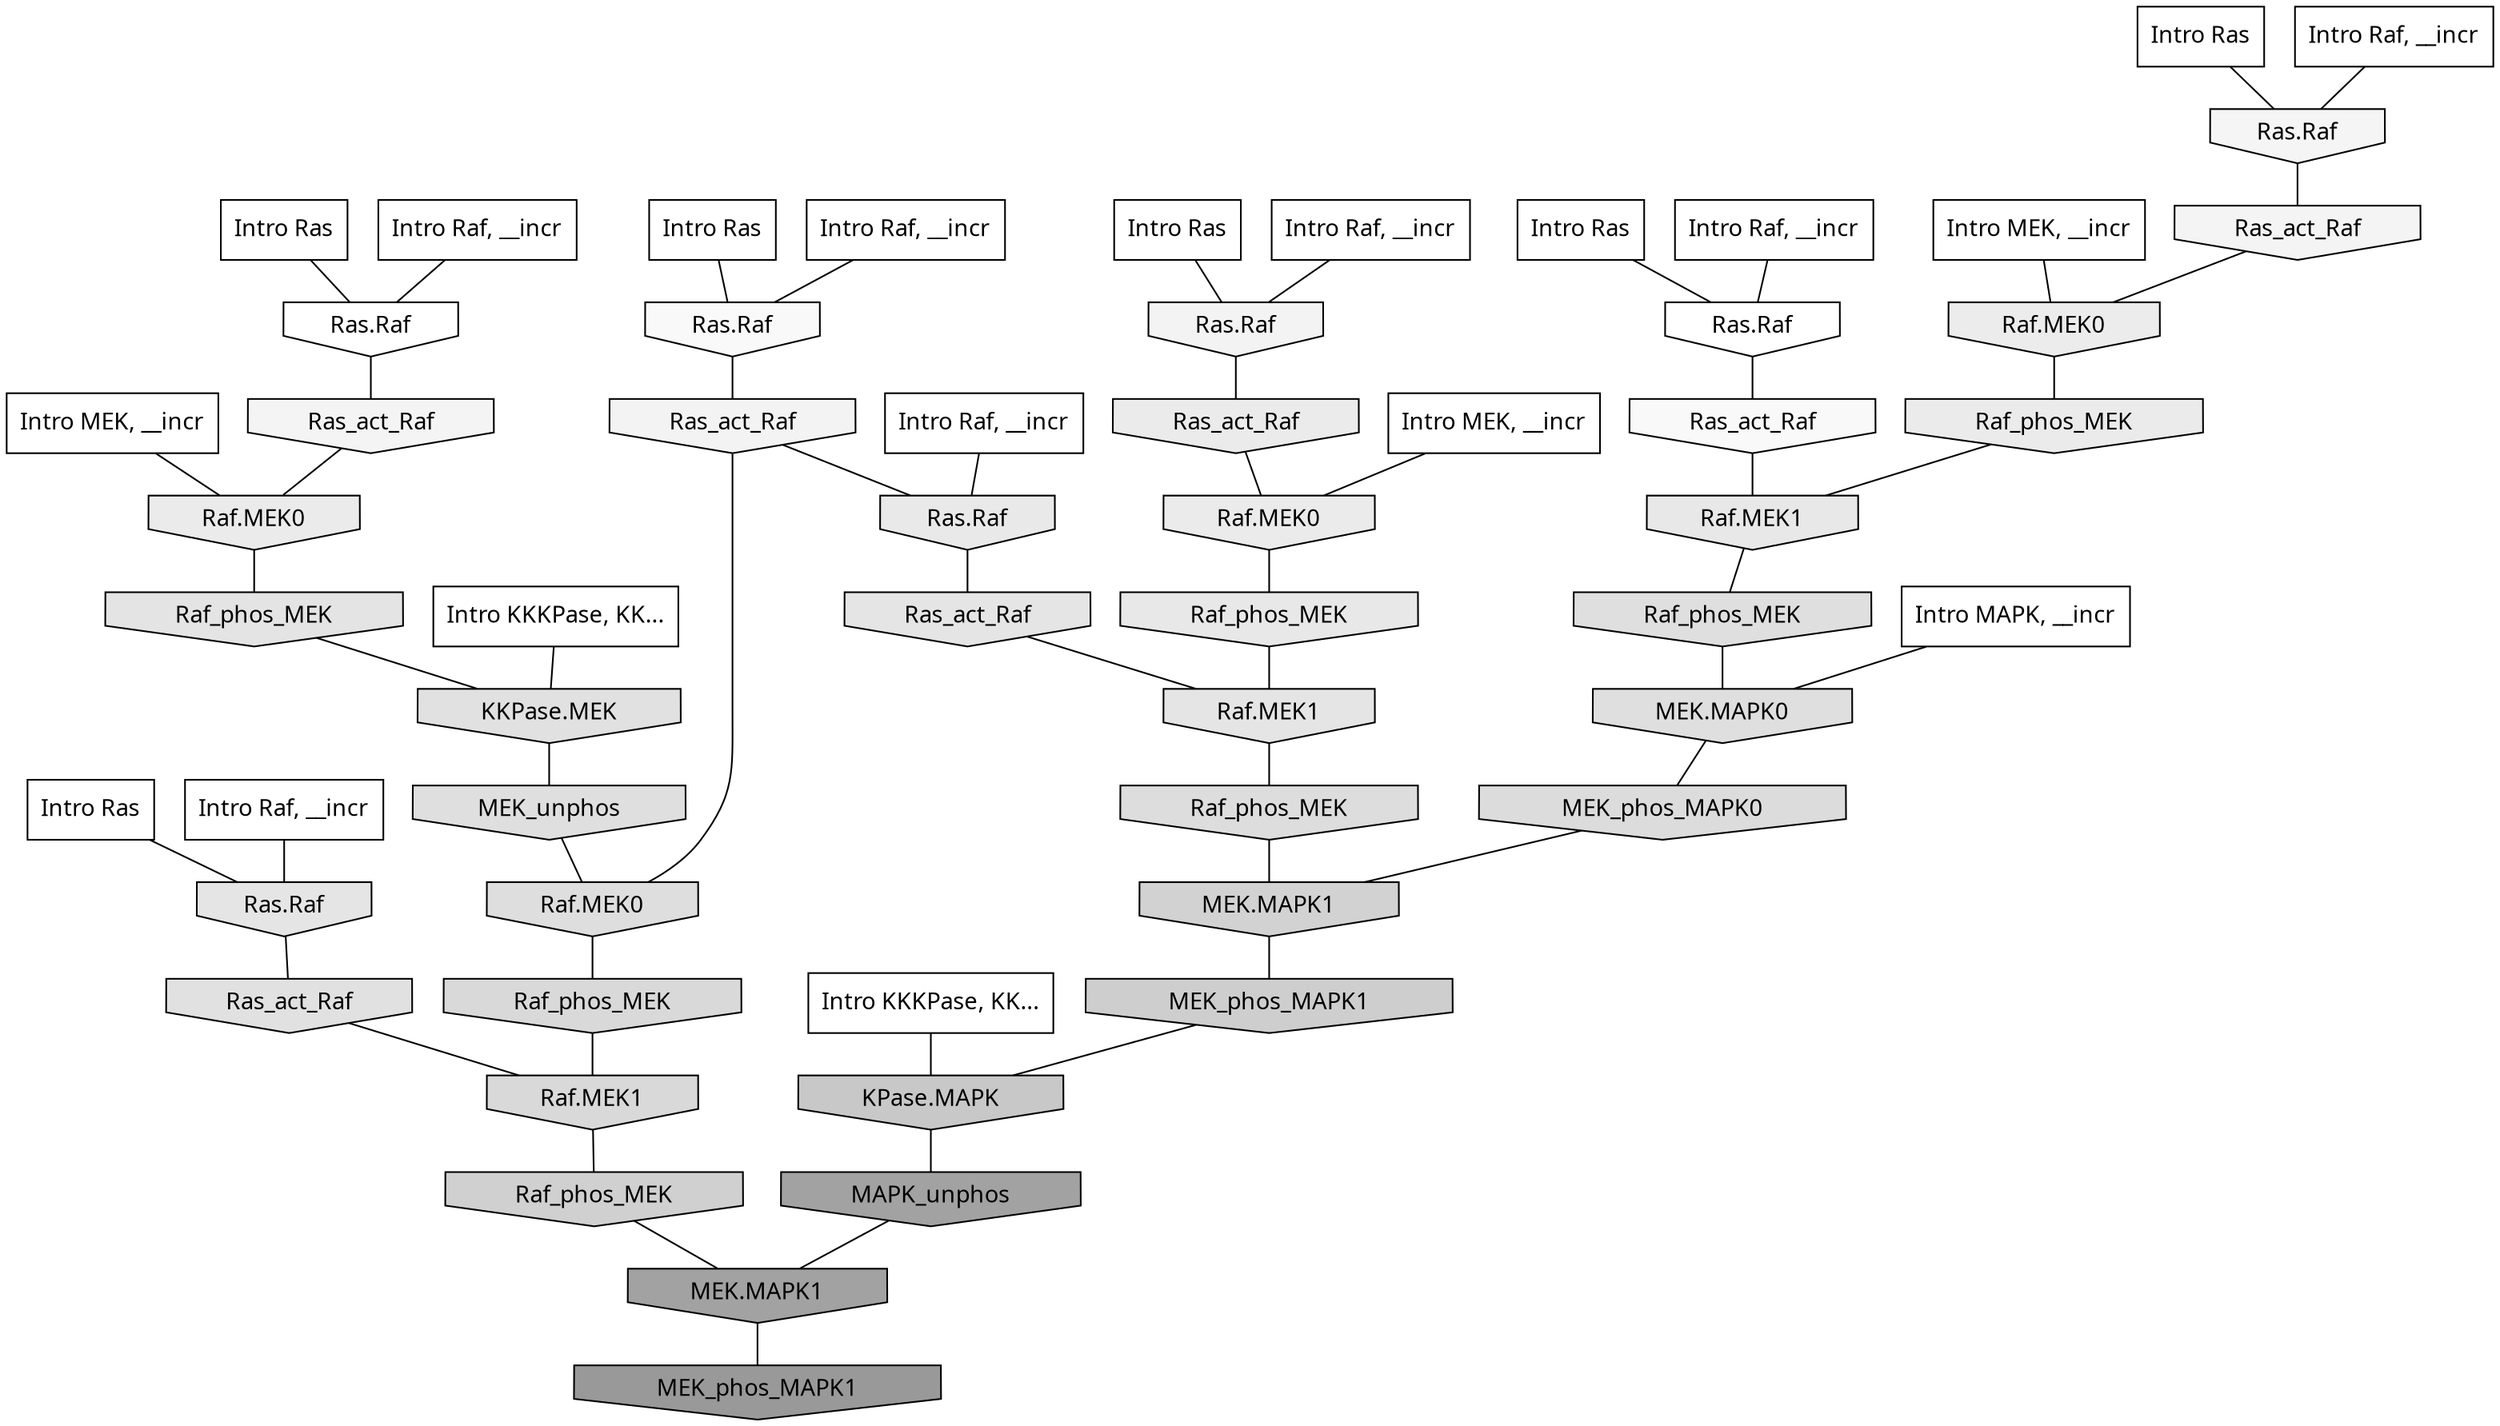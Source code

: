 digraph G{
  rankdir="TB";
  ranksep=0.30;
  node [fontname="CMU Serif"];
  edge [fontname="CMU Serif"];
  
  13 [label="Intro Ras", shape=rectangle, style=filled, fillcolor="0.000 0.000 1.000"]
  
  14 [label="Intro Ras", shape=rectangle, style=filled, fillcolor="0.000 0.000 1.000"]
  
  30 [label="Intro Ras", shape=rectangle, style=filled, fillcolor="0.000 0.000 1.000"]
  
  52 [label="Intro Ras", shape=rectangle, style=filled, fillcolor="0.000 0.000 1.000"]
  
  57 [label="Intro Ras", shape=rectangle, style=filled, fillcolor="0.000 0.000 1.000"]
  
  69 [label="Intro Ras", shape=rectangle, style=filled, fillcolor="0.000 0.000 1.000"]
  
  181 [label="Intro Raf, __incr", shape=rectangle, style=filled, fillcolor="0.000 0.000 1.000"]
  
  410 [label="Intro Raf, __incr", shape=rectangle, style=filled, fillcolor="0.000 0.000 1.000"]
  
  616 [label="Intro Raf, __incr", shape=rectangle, style=filled, fillcolor="0.000 0.000 1.000"]
  
  709 [label="Intro Raf, __incr", shape=rectangle, style=filled, fillcolor="0.000 0.000 1.000"]
  
  777 [label="Intro Raf, __incr", shape=rectangle, style=filled, fillcolor="0.000 0.000 1.000"]
  
  863 [label="Intro Raf, __incr", shape=rectangle, style=filled, fillcolor="0.000 0.000 1.000"]
  
  1065 [label="Intro Raf, __incr", shape=rectangle, style=filled, fillcolor="0.000 0.000 1.000"]
  
  1140 [label="Intro MEK, __incr", shape=rectangle, style=filled, fillcolor="0.000 0.000 1.000"]
  
  1624 [label="Intro MEK, __incr", shape=rectangle, style=filled, fillcolor="0.000 0.000 1.000"]
  
  2056 [label="Intro MEK, __incr", shape=rectangle, style=filled, fillcolor="0.000 0.000 1.000"]
  
  3072 [label="Intro MAPK, __incr", shape=rectangle, style=filled, fillcolor="0.000 0.000 1.000"]
  
  3119 [label="Intro KKKPase, KK...", shape=rectangle, style=filled, fillcolor="0.000 0.000 1.000"]
  
  3134 [label="Intro KKKPase, KK...", shape=rectangle, style=filled, fillcolor="0.000 0.000 1.000"]
  
  3276 [label="Ras.Raf", shape=invhouse, style=filled, fillcolor="0.000 0.000 1.000"]
  
  3290 [label="Ras.Raf", shape=invhouse, style=filled, fillcolor="0.000 0.000 1.000"]
  
  3641 [label="Ras_act_Raf", shape=invhouse, style=filled, fillcolor="0.000 0.000 0.976"]
  
  3689 [label="Ras.Raf", shape=invhouse, style=filled, fillcolor="0.000 0.000 0.974"]
  
  4154 [label="Ras.Raf", shape=invhouse, style=filled, fillcolor="0.000 0.000 0.958"]
  
  4192 [label="Ras_act_Raf", shape=invhouse, style=filled, fillcolor="0.000 0.000 0.956"]
  
  4228 [label="Ras_act_Raf", shape=invhouse, style=filled, fillcolor="0.000 0.000 0.955"]
  
  4340 [label="Ras.Raf", shape=invhouse, style=filled, fillcolor="0.000 0.000 0.951"]
  
  4372 [label="Ras_act_Raf", shape=invhouse, style=filled, fillcolor="0.000 0.000 0.950"]
  
  5191 [label="Raf.MEK0", shape=invhouse, style=filled, fillcolor="0.000 0.000 0.925"]
  
  5328 [label="Raf_phos_MEK", shape=invhouse, style=filled, fillcolor="0.000 0.000 0.921"]
  
  5377 [label="Ras_act_Raf", shape=invhouse, style=filled, fillcolor="0.000 0.000 0.920"]
  
  5380 [label="Raf.MEK0", shape=invhouse, style=filled, fillcolor="0.000 0.000 0.920"]
  
  5452 [label="Raf.MEK0", shape=invhouse, style=filled, fillcolor="0.000 0.000 0.918"]
  
  5559 [label="Ras.Raf", shape=invhouse, style=filled, fillcolor="0.000 0.000 0.914"]
  
  5799 [label="Raf.MEK1", shape=invhouse, style=filled, fillcolor="0.000 0.000 0.908"]
  
  5826 [label="Raf_phos_MEK", shape=invhouse, style=filled, fillcolor="0.000 0.000 0.907"]
  
  6223 [label="Ras_act_Raf", shape=invhouse, style=filled, fillcolor="0.000 0.000 0.897"]
  
  6225 [label="Raf.MEK1", shape=invhouse, style=filled, fillcolor="0.000 0.000 0.897"]
  
  6281 [label="Ras.Raf", shape=invhouse, style=filled, fillcolor="0.000 0.000 0.895"]
  
  6489 [label="Raf_phos_MEK", shape=invhouse, style=filled, fillcolor="0.000 0.000 0.891"]
  
  7012 [label="Ras_act_Raf", shape=invhouse, style=filled, fillcolor="0.000 0.000 0.881"]
  
  7153 [label="KKPase.MEK", shape=invhouse, style=filled, fillcolor="0.000 0.000 0.879"]
  
  7494 [label="MEK_unphos", shape=invhouse, style=filled, fillcolor="0.000 0.000 0.874"]
  
  7596 [label="Raf_phos_MEK", shape=invhouse, style=filled, fillcolor="0.000 0.000 0.872"]
  
  7598 [label="MEK.MAPK0", shape=invhouse, style=filled, fillcolor="0.000 0.000 0.872"]
  
  7760 [label="Raf.MEK0", shape=invhouse, style=filled, fillcolor="0.000 0.000 0.870"]
  
  8007 [label="Raf_phos_MEK", shape=invhouse, style=filled, fillcolor="0.000 0.000 0.866"]
  
  8368 [label="MEK_phos_MAPK0", shape=invhouse, style=filled, fillcolor="0.000 0.000 0.861"]
  
  9048 [label="Raf_phos_MEK", shape=invhouse, style=filled, fillcolor="0.000 0.000 0.850"]
  
  9090 [label="Raf.MEK1", shape=invhouse, style=filled, fillcolor="0.000 0.000 0.849"]
  
  11938 [label="MEK.MAPK1", shape=invhouse, style=filled, fillcolor="0.000 0.000 0.821"]
  
  12748 [label="Raf_phos_MEK", shape=invhouse, style=filled, fillcolor="0.000 0.000 0.814"]
  
  13910 [label="MEK_phos_MAPK1", shape=invhouse, style=filled, fillcolor="0.000 0.000 0.805"]
  
  16414 [label="KPase.MAPK", shape=invhouse, style=filled, fillcolor="0.000 0.000 0.784"]
  
  22417 [label="MAPK_unphos", shape=invhouse, style=filled, fillcolor="0.000 0.000 0.635"]
  
  22418 [label="MEK.MAPK1", shape=invhouse, style=filled, fillcolor="0.000 0.000 0.635"]
  
  23504 [label="MEK_phos_MAPK1", shape=invhouse, style=filled, fillcolor="0.000 0.000 0.600"]
  
  
  22418 -> 23504 [dir=none, color="0.000 0.000 0.000"] 
  22417 -> 22418 [dir=none, color="0.000 0.000 0.000"] 
  16414 -> 22417 [dir=none, color="0.000 0.000 0.000"] 
  13910 -> 16414 [dir=none, color="0.000 0.000 0.000"] 
  12748 -> 22418 [dir=none, color="0.000 0.000 0.000"] 
  11938 -> 13910 [dir=none, color="0.000 0.000 0.000"] 
  9090 -> 12748 [dir=none, color="0.000 0.000 0.000"] 
  9048 -> 9090 [dir=none, color="0.000 0.000 0.000"] 
  8368 -> 11938 [dir=none, color="0.000 0.000 0.000"] 
  8007 -> 11938 [dir=none, color="0.000 0.000 0.000"] 
  7760 -> 9048 [dir=none, color="0.000 0.000 0.000"] 
  7598 -> 8368 [dir=none, color="0.000 0.000 0.000"] 
  7596 -> 7598 [dir=none, color="0.000 0.000 0.000"] 
  7494 -> 7760 [dir=none, color="0.000 0.000 0.000"] 
  7153 -> 7494 [dir=none, color="0.000 0.000 0.000"] 
  7012 -> 9090 [dir=none, color="0.000 0.000 0.000"] 
  6489 -> 7153 [dir=none, color="0.000 0.000 0.000"] 
  6281 -> 7012 [dir=none, color="0.000 0.000 0.000"] 
  6225 -> 8007 [dir=none, color="0.000 0.000 0.000"] 
  6223 -> 6225 [dir=none, color="0.000 0.000 0.000"] 
  5826 -> 6225 [dir=none, color="0.000 0.000 0.000"] 
  5799 -> 7596 [dir=none, color="0.000 0.000 0.000"] 
  5559 -> 6223 [dir=none, color="0.000 0.000 0.000"] 
  5452 -> 6489 [dir=none, color="0.000 0.000 0.000"] 
  5380 -> 5826 [dir=none, color="0.000 0.000 0.000"] 
  5377 -> 5380 [dir=none, color="0.000 0.000 0.000"] 
  5328 -> 5799 [dir=none, color="0.000 0.000 0.000"] 
  5191 -> 5328 [dir=none, color="0.000 0.000 0.000"] 
  4372 -> 5559 [dir=none, color="0.000 0.000 0.000"] 
  4372 -> 7760 [dir=none, color="0.000 0.000 0.000"] 
  4340 -> 5377 [dir=none, color="0.000 0.000 0.000"] 
  4228 -> 5191 [dir=none, color="0.000 0.000 0.000"] 
  4192 -> 5452 [dir=none, color="0.000 0.000 0.000"] 
  4154 -> 4228 [dir=none, color="0.000 0.000 0.000"] 
  3689 -> 4372 [dir=none, color="0.000 0.000 0.000"] 
  3641 -> 5799 [dir=none, color="0.000 0.000 0.000"] 
  3290 -> 4192 [dir=none, color="0.000 0.000 0.000"] 
  3276 -> 3641 [dir=none, color="0.000 0.000 0.000"] 
  3134 -> 16414 [dir=none, color="0.000 0.000 0.000"] 
  3119 -> 7153 [dir=none, color="0.000 0.000 0.000"] 
  3072 -> 7598 [dir=none, color="0.000 0.000 0.000"] 
  2056 -> 5191 [dir=none, color="0.000 0.000 0.000"] 
  1624 -> 5380 [dir=none, color="0.000 0.000 0.000"] 
  1140 -> 5452 [dir=none, color="0.000 0.000 0.000"] 
  1065 -> 3689 [dir=none, color="0.000 0.000 0.000"] 
  863 -> 6281 [dir=none, color="0.000 0.000 0.000"] 
  777 -> 3276 [dir=none, color="0.000 0.000 0.000"] 
  709 -> 4154 [dir=none, color="0.000 0.000 0.000"] 
  616 -> 5559 [dir=none, color="0.000 0.000 0.000"] 
  410 -> 3290 [dir=none, color="0.000 0.000 0.000"] 
  181 -> 4340 [dir=none, color="0.000 0.000 0.000"] 
  69 -> 3276 [dir=none, color="0.000 0.000 0.000"] 
  57 -> 6281 [dir=none, color="0.000 0.000 0.000"] 
  52 -> 3290 [dir=none, color="0.000 0.000 0.000"] 
  30 -> 4154 [dir=none, color="0.000 0.000 0.000"] 
  14 -> 4340 [dir=none, color="0.000 0.000 0.000"] 
  13 -> 3689 [dir=none, color="0.000 0.000 0.000"] 
  
  }
